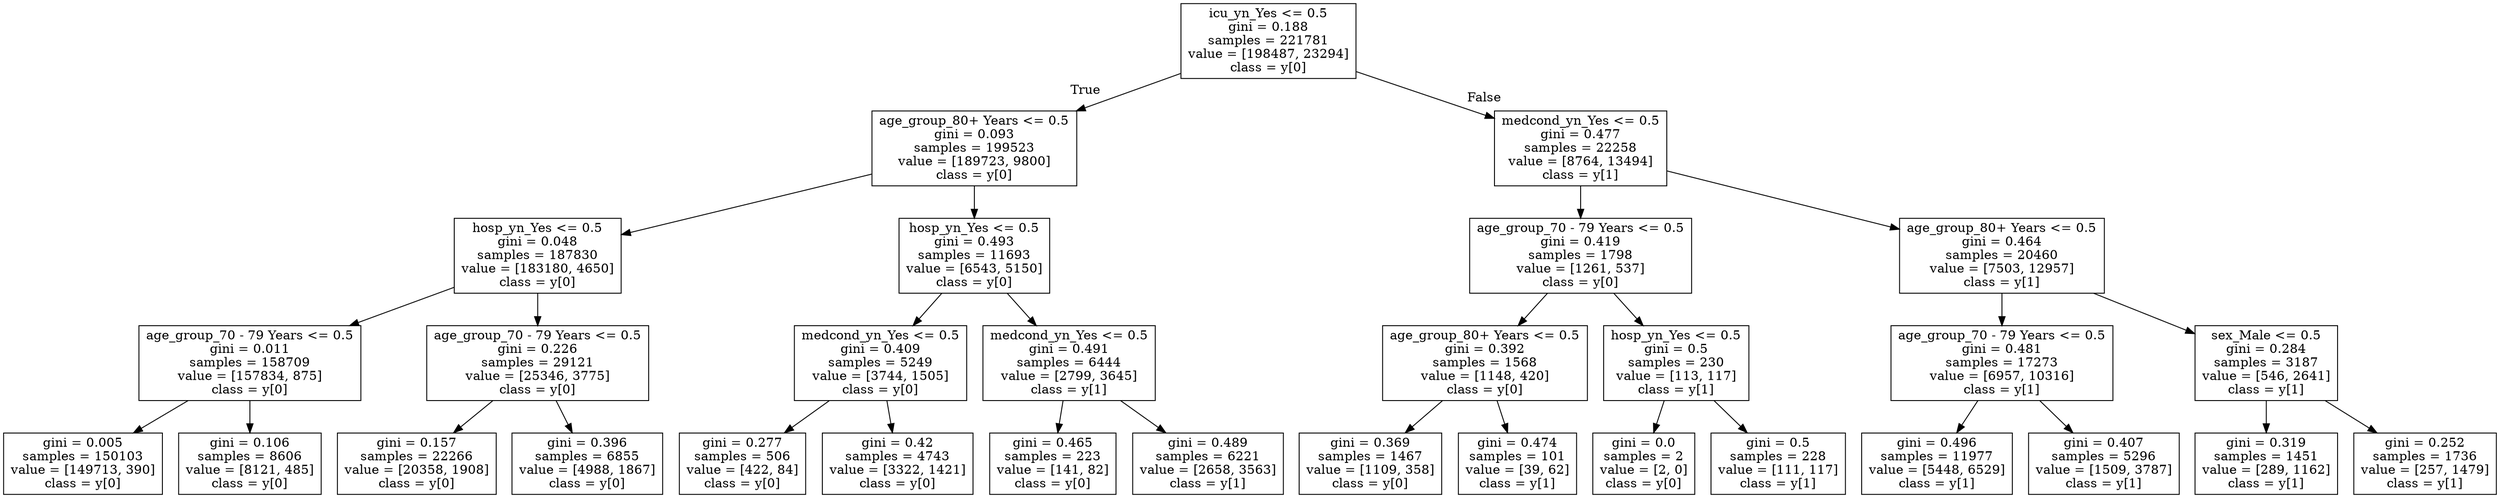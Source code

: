 digraph Tree {
node [shape=box] ;
0 [label="icu_yn_Yes <= 0.5\ngini = 0.188\nsamples = 221781\nvalue = [198487, 23294]\nclass = y[0]"] ;
1 [label="age_group_80+ Years <= 0.5\ngini = 0.093\nsamples = 199523\nvalue = [189723, 9800]\nclass = y[0]"] ;
0 -> 1 [labeldistance=2.5, labelangle=45, headlabel="True"] ;
2 [label="hosp_yn_Yes <= 0.5\ngini = 0.048\nsamples = 187830\nvalue = [183180, 4650]\nclass = y[0]"] ;
1 -> 2 ;
3 [label="age_group_70 - 79 Years <= 0.5\ngini = 0.011\nsamples = 158709\nvalue = [157834, 875]\nclass = y[0]"] ;
2 -> 3 ;
4 [label="gini = 0.005\nsamples = 150103\nvalue = [149713, 390]\nclass = y[0]"] ;
3 -> 4 ;
5 [label="gini = 0.106\nsamples = 8606\nvalue = [8121, 485]\nclass = y[0]"] ;
3 -> 5 ;
6 [label="age_group_70 - 79 Years <= 0.5\ngini = 0.226\nsamples = 29121\nvalue = [25346, 3775]\nclass = y[0]"] ;
2 -> 6 ;
7 [label="gini = 0.157\nsamples = 22266\nvalue = [20358, 1908]\nclass = y[0]"] ;
6 -> 7 ;
8 [label="gini = 0.396\nsamples = 6855\nvalue = [4988, 1867]\nclass = y[0]"] ;
6 -> 8 ;
9 [label="hosp_yn_Yes <= 0.5\ngini = 0.493\nsamples = 11693\nvalue = [6543, 5150]\nclass = y[0]"] ;
1 -> 9 ;
10 [label="medcond_yn_Yes <= 0.5\ngini = 0.409\nsamples = 5249\nvalue = [3744, 1505]\nclass = y[0]"] ;
9 -> 10 ;
11 [label="gini = 0.277\nsamples = 506\nvalue = [422, 84]\nclass = y[0]"] ;
10 -> 11 ;
12 [label="gini = 0.42\nsamples = 4743\nvalue = [3322, 1421]\nclass = y[0]"] ;
10 -> 12 ;
13 [label="medcond_yn_Yes <= 0.5\ngini = 0.491\nsamples = 6444\nvalue = [2799, 3645]\nclass = y[1]"] ;
9 -> 13 ;
14 [label="gini = 0.465\nsamples = 223\nvalue = [141, 82]\nclass = y[0]"] ;
13 -> 14 ;
15 [label="gini = 0.489\nsamples = 6221\nvalue = [2658, 3563]\nclass = y[1]"] ;
13 -> 15 ;
16 [label="medcond_yn_Yes <= 0.5\ngini = 0.477\nsamples = 22258\nvalue = [8764, 13494]\nclass = y[1]"] ;
0 -> 16 [labeldistance=2.5, labelangle=-45, headlabel="False"] ;
17 [label="age_group_70 - 79 Years <= 0.5\ngini = 0.419\nsamples = 1798\nvalue = [1261, 537]\nclass = y[0]"] ;
16 -> 17 ;
18 [label="age_group_80+ Years <= 0.5\ngini = 0.392\nsamples = 1568\nvalue = [1148, 420]\nclass = y[0]"] ;
17 -> 18 ;
19 [label="gini = 0.369\nsamples = 1467\nvalue = [1109, 358]\nclass = y[0]"] ;
18 -> 19 ;
20 [label="gini = 0.474\nsamples = 101\nvalue = [39, 62]\nclass = y[1]"] ;
18 -> 20 ;
21 [label="hosp_yn_Yes <= 0.5\ngini = 0.5\nsamples = 230\nvalue = [113, 117]\nclass = y[1]"] ;
17 -> 21 ;
22 [label="gini = 0.0\nsamples = 2\nvalue = [2, 0]\nclass = y[0]"] ;
21 -> 22 ;
23 [label="gini = 0.5\nsamples = 228\nvalue = [111, 117]\nclass = y[1]"] ;
21 -> 23 ;
24 [label="age_group_80+ Years <= 0.5\ngini = 0.464\nsamples = 20460\nvalue = [7503, 12957]\nclass = y[1]"] ;
16 -> 24 ;
25 [label="age_group_70 - 79 Years <= 0.5\ngini = 0.481\nsamples = 17273\nvalue = [6957, 10316]\nclass = y[1]"] ;
24 -> 25 ;
26 [label="gini = 0.496\nsamples = 11977\nvalue = [5448, 6529]\nclass = y[1]"] ;
25 -> 26 ;
27 [label="gini = 0.407\nsamples = 5296\nvalue = [1509, 3787]\nclass = y[1]"] ;
25 -> 27 ;
28 [label="sex_Male <= 0.5\ngini = 0.284\nsamples = 3187\nvalue = [546, 2641]\nclass = y[1]"] ;
24 -> 28 ;
29 [label="gini = 0.319\nsamples = 1451\nvalue = [289, 1162]\nclass = y[1]"] ;
28 -> 29 ;
30 [label="gini = 0.252\nsamples = 1736\nvalue = [257, 1479]\nclass = y[1]"] ;
28 -> 30 ;
}